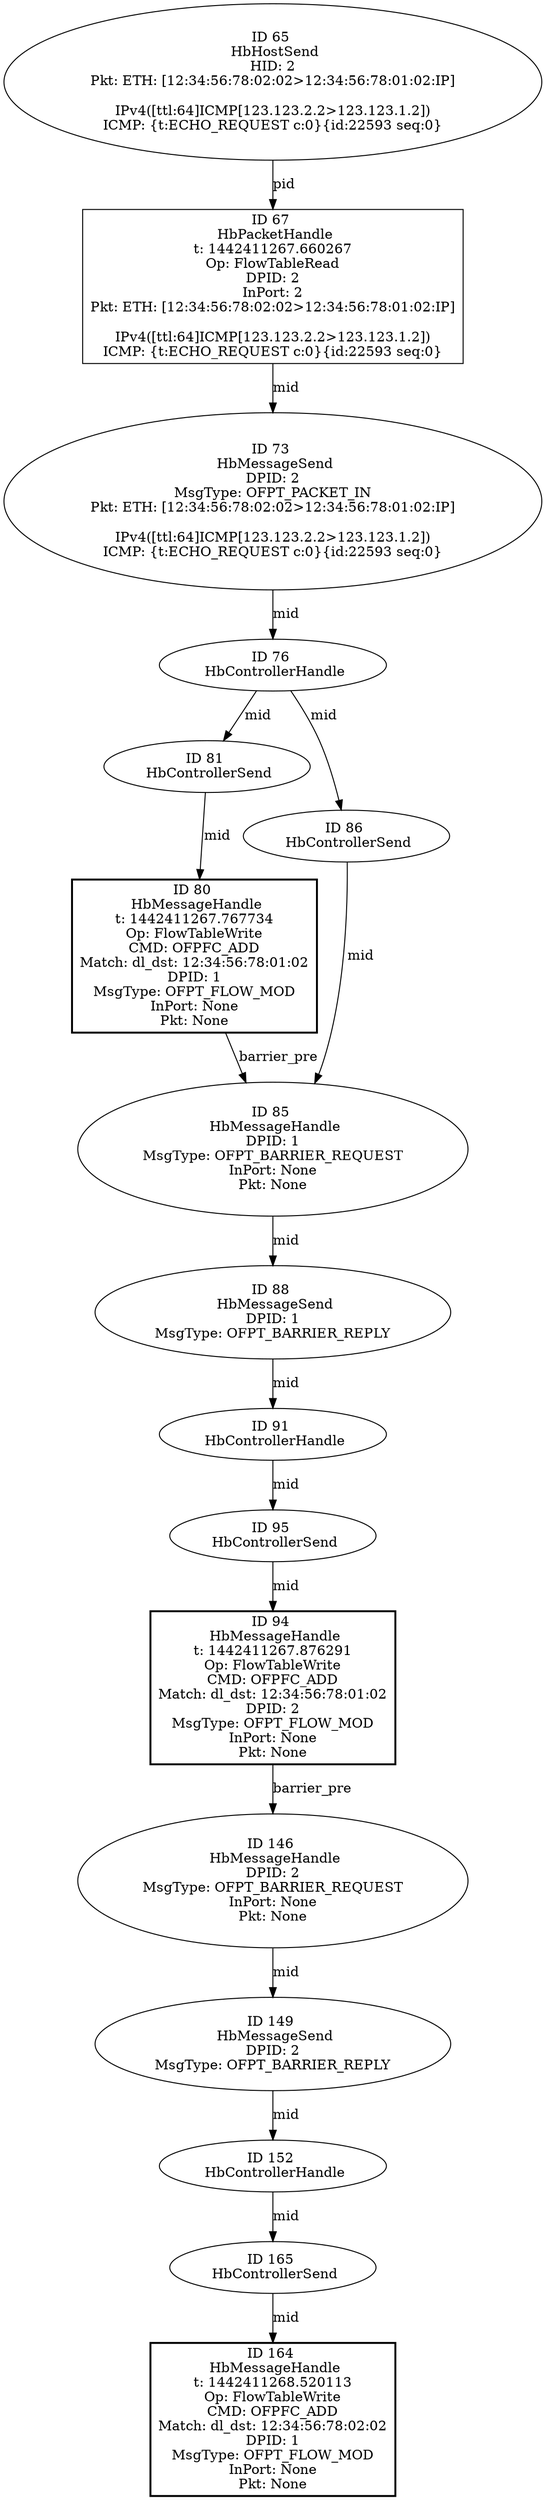 strict digraph G {
65 [shape=oval, event=<hb_events.HbHostSend object at 0x1090aff50>, label="ID 65 
 HbHostSend
HID: 2
Pkt: ETH: [12:34:56:78:02:02>12:34:56:78:01:02:IP]

IPv4([ttl:64]ICMP[123.123.2.2>123.123.1.2])
ICMP: {t:ECHO_REQUEST c:0}{id:22593 seq:0}"];
67 [shape=box, event=<hb_events.HbPacketHandle object at 0x1089bd290>, label="ID 67 
 HbPacketHandle
t: 1442411267.660267
Op: FlowTableRead
DPID: 2
InPort: 2
Pkt: ETH: [12:34:56:78:02:02>12:34:56:78:01:02:IP]

IPv4([ttl:64]ICMP[123.123.2.2>123.123.1.2])
ICMP: {t:ECHO_REQUEST c:0}{id:22593 seq:0}"];
164 [event=<hb_events.HbMessageHandle object at 0x1089e8410>, shape=box, style=bold, label="ID 164 
 HbMessageHandle
t: 1442411268.520113
Op: FlowTableWrite
CMD: OFPFC_ADD
Match: dl_dst: 12:34:56:78:02:02
DPID: 1
MsgType: OFPT_FLOW_MOD
InPort: None
Pkt: None"];
165 [shape=oval, event=<hb_events.HbControllerSend object at 0x1089e8250>, label="ID 165 
 HbControllerSend"];
73 [shape=oval, event=<hb_events.HbMessageSend object at 0x1089bd9d0>, label="ID 73 
 HbMessageSend
DPID: 2
MsgType: OFPT_PACKET_IN
Pkt: ETH: [12:34:56:78:02:02>12:34:56:78:01:02:IP]

IPv4([ttl:64]ICMP[123.123.2.2>123.123.1.2])
ICMP: {t:ECHO_REQUEST c:0}{id:22593 seq:0}"];
95 [shape=oval, event=<hb_events.HbControllerSend object at 0x1089c80d0>, label="ID 95 
 HbControllerSend"];
76 [shape=oval, event=<hb_events.HbControllerHandle object at 0x1089bda10>, label="ID 76 
 HbControllerHandle"];
80 [event=<hb_events.HbMessageHandle object at 0x1089bdbd0>, shape=box, style=bold, label="ID 80 
 HbMessageHandle
t: 1442411267.767734
Op: FlowTableWrite
CMD: OFPFC_ADD
Match: dl_dst: 12:34:56:78:01:02
DPID: 1
MsgType: OFPT_FLOW_MOD
InPort: None
Pkt: None"];
81 [shape=oval, event=<hb_events.HbControllerSend object at 0x1089bda50>, label="ID 81 
 HbControllerSend"];
146 [shape=oval, event=<hb_events.HbMessageHandle object at 0x1089e01d0>, label="ID 146 
 HbMessageHandle
DPID: 2
MsgType: OFPT_BARRIER_REQUEST
InPort: None
Pkt: None"];
149 [shape=oval, event=<hb_events.HbMessageSend object at 0x1089e04d0>, label="ID 149 
 HbMessageSend
DPID: 2
MsgType: OFPT_BARRIER_REPLY"];
86 [shape=oval, event=<hb_events.HbControllerSend object at 0x1089bdf10>, label="ID 86 
 HbControllerSend"];
88 [shape=oval, event=<hb_events.HbMessageSend object at 0x1089c8050>, label="ID 88 
 HbMessageSend
DPID: 1
MsgType: OFPT_BARRIER_REPLY"];
152 [shape=oval, event=<hb_events.HbControllerHandle object at 0x1089e0490>, label="ID 152 
 HbControllerHandle"];
91 [shape=oval, event=<hb_events.HbControllerHandle object at 0x1089c8090>, label="ID 91 
 HbControllerHandle"];
94 [event=<hb_events.HbMessageHandle object at 0x1089c8250>, shape=box, style=bold, label="ID 94 
 HbMessageHandle
t: 1442411267.876291
Op: FlowTableWrite
CMD: OFPFC_ADD
Match: dl_dst: 12:34:56:78:01:02
DPID: 2
MsgType: OFPT_FLOW_MOD
InPort: None
Pkt: None"];
85 [shape=oval, event=<hb_events.HbMessageHandle object at 0x1089bdf90>, label="ID 85 
 HbMessageHandle
DPID: 1
MsgType: OFPT_BARRIER_REQUEST
InPort: None
Pkt: None"];
65 -> 67  [rel=pid, label=pid];
67 -> 73  [rel=mid, label=mid];
165 -> 164  [rel=mid, label=mid];
73 -> 76  [rel=mid, label=mid];
76 -> 81  [rel=mid, label=mid];
76 -> 86  [rel=mid, label=mid];
80 -> 85  [rel=barrier_pre, label=barrier_pre];
81 -> 80  [rel=mid, label=mid];
146 -> 149  [rel=mid, label=mid];
149 -> 152  [rel=mid, label=mid];
86 -> 85  [rel=mid, label=mid];
85 -> 88  [rel=mid, label=mid];
88 -> 91  [rel=mid, label=mid];
152 -> 165  [rel=mid, label=mid];
91 -> 95  [rel=mid, label=mid];
94 -> 146  [rel=barrier_pre, label=barrier_pre];
95 -> 94  [rel=mid, label=mid];
}

